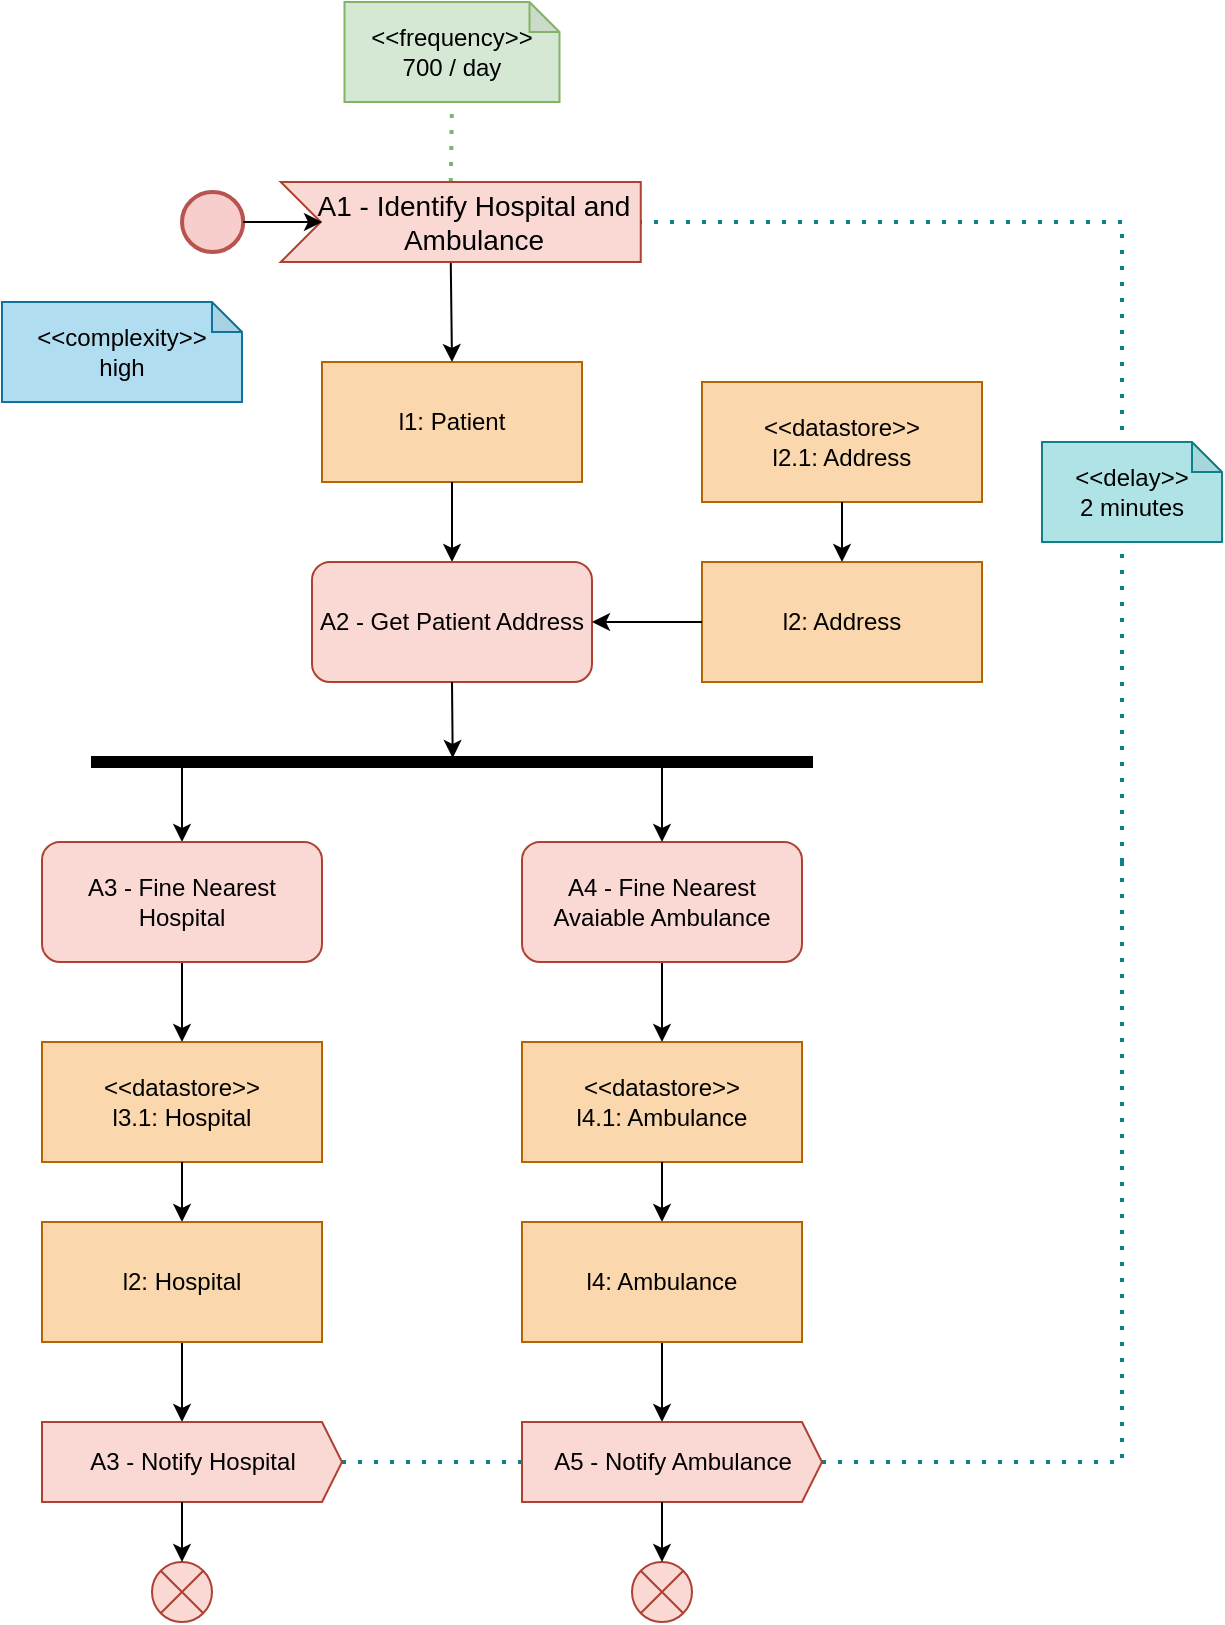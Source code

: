 <mxfile version="28.1.2">
  <diagram id="mp7AA5fZaydvVyK1DnfO" name="Pagina-1">
    <mxGraphModel dx="1034" dy="578" grid="1" gridSize="10" guides="1" tooltips="1" connect="1" arrows="1" fold="1" page="1" pageScale="1" pageWidth="827" pageHeight="1169" math="0" shadow="0">
      <root>
        <mxCell id="0" />
        <mxCell id="1" parent="0" />
        <mxCell id="Z8aD8n4TwNJiezRqmNr3-1" value="l1: Patient" style="rounded=0;whiteSpace=wrap;html=1;fillColor=#fad7ac;strokeColor=#b46504;" parent="1" vertex="1">
          <mxGeometry x="320" y="200" width="130" height="60" as="geometry" />
        </mxCell>
        <mxCell id="Z8aD8n4TwNJiezRqmNr3-2" value="" style="endArrow=classic;html=1;rounded=0;exitX=0;exitY=0;exitDx=85;exitDy=40;exitPerimeter=0;entryX=0.5;entryY=0;entryDx=0;entryDy=0;" parent="1" source="Z8aD8n4TwNJiezRqmNr3-17" target="Z8aD8n4TwNJiezRqmNr3-1" edge="1">
          <mxGeometry width="50" height="50" relative="1" as="geometry">
            <mxPoint x="390" y="280" as="sourcePoint" />
            <mxPoint x="440" y="230" as="targetPoint" />
          </mxGeometry>
        </mxCell>
        <mxCell id="Z8aD8n4TwNJiezRqmNr3-3" value="" style="endArrow=classic;html=1;rounded=0;exitX=0.5;exitY=1;exitDx=0;exitDy=0;entryX=0.5;entryY=0;entryDx=0;entryDy=0;" parent="1" source="Z8aD8n4TwNJiezRqmNr3-1" edge="1">
          <mxGeometry width="50" height="50" relative="1" as="geometry">
            <mxPoint x="390" y="280" as="sourcePoint" />
            <mxPoint x="385" y="300" as="targetPoint" />
          </mxGeometry>
        </mxCell>
        <mxCell id="Z8aD8n4TwNJiezRqmNr3-5" value="&amp;lt;&amp;lt;datastore&amp;gt;&amp;gt;&lt;div&gt;l3.1: Hospital&lt;/div&gt;" style="rounded=0;whiteSpace=wrap;html=1;fillColor=#fad7ac;strokeColor=#b46504;" parent="1" vertex="1">
          <mxGeometry x="180" y="540" width="140" height="60" as="geometry" />
        </mxCell>
        <mxCell id="Z8aD8n4TwNJiezRqmNr3-6" value="" style="endArrow=classic;html=1;rounded=0;exitX=0.5;exitY=1;exitDx=0;exitDy=0;entryX=0.5;entryY=0;entryDx=0;entryDy=0;" parent="1" source="Z8aD8n4TwNJiezRqmNr3-16" target="Z8aD8n4TwNJiezRqmNr3-5" edge="1">
          <mxGeometry width="50" height="50" relative="1" as="geometry">
            <mxPoint x="390" y="480" as="sourcePoint" />
            <mxPoint x="440" y="430" as="targetPoint" />
          </mxGeometry>
        </mxCell>
        <mxCell id="Z8aD8n4TwNJiezRqmNr3-7" value="" style="endArrow=classic;html=1;rounded=0;exitX=0.5;exitY=1;exitDx=0;exitDy=0;entryX=0;entryY=0;entryDx=70;entryDy=0;entryPerimeter=0;" parent="1" source="Z8aD8n4TwNJiezRqmNr3-25" target="4_8HvhoBxr6mqBApyU7y-1" edge="1">
          <mxGeometry width="50" height="50" relative="1" as="geometry">
            <mxPoint x="390" y="480" as="sourcePoint" />
            <mxPoint x="240" y="670" as="targetPoint" />
          </mxGeometry>
        </mxCell>
        <mxCell id="Z8aD8n4TwNJiezRqmNr3-8" value="" style="shape=sumEllipse;perimeter=ellipsePerimeter;whiteSpace=wrap;html=1;backgroundOutline=1;fillColor=#fad9d5;strokeColor=#ae4132;" parent="1" vertex="1">
          <mxGeometry x="235" y="800" width="30" height="30" as="geometry" />
        </mxCell>
        <mxCell id="Z8aD8n4TwNJiezRqmNr3-9" value="" style="endArrow=none;dashed=1;html=1;dashPattern=1 3;strokeWidth=2;rounded=0;entryX=1;entryY=0.5;entryDx=0;entryDy=0;entryPerimeter=0;fillColor=#b0e3e6;strokeColor=#0e8088;" parent="1" target="Z8aD8n4TwNJiezRqmNr3-17" edge="1">
          <mxGeometry width="50" height="50" relative="1" as="geometry">
            <mxPoint x="720" y="450" as="sourcePoint" />
            <mxPoint x="440" y="130" as="targetPoint" />
            <Array as="points">
              <mxPoint x="720" y="290" />
              <mxPoint x="720" y="130" />
            </Array>
          </mxGeometry>
        </mxCell>
        <mxCell id="Z8aD8n4TwNJiezRqmNr3-10" value="" style="endArrow=none;dashed=1;html=1;dashPattern=1 3;strokeWidth=2;rounded=0;exitX=1;exitY=0.5;exitDx=0;exitDy=0;fillColor=#b0e3e6;strokeColor=#0e8088;exitPerimeter=0;" parent="1" source="4_8HvhoBxr6mqBApyU7y-1" edge="1">
          <mxGeometry width="50" height="50" relative="1" as="geometry">
            <mxPoint x="640" y="600" as="sourcePoint" />
            <mxPoint x="720" y="450" as="targetPoint" />
            <Array as="points">
              <mxPoint x="720" y="750" />
            </Array>
          </mxGeometry>
        </mxCell>
        <mxCell id="Z8aD8n4TwNJiezRqmNr3-11" value="&amp;lt;&amp;lt;delay&amp;gt;&amp;gt;&lt;br&gt;2 minutes" style="shape=note;whiteSpace=wrap;html=1;backgroundOutline=1;darkOpacity=0.05;size=15;fillColor=#b0e3e6;strokeColor=#0e8088;" parent="1" vertex="1">
          <mxGeometry x="680" y="240" width="90" height="50" as="geometry" />
        </mxCell>
        <mxCell id="Z8aD8n4TwNJiezRqmNr3-12" value="&amp;lt;&amp;lt;frequency&amp;gt;&amp;gt;&lt;br&gt;700 / day" style="shape=note;whiteSpace=wrap;html=1;backgroundOutline=1;darkOpacity=0.05;size=15;fillColor=#d5e8d4;strokeColor=#82b366;" parent="1" vertex="1">
          <mxGeometry x="331.25" y="20" width="107.5" height="50" as="geometry" />
        </mxCell>
        <mxCell id="Z8aD8n4TwNJiezRqmNr3-13" value="" style="endArrow=none;dashed=1;html=1;dashPattern=1 3;strokeWidth=2;rounded=0;entryX=0.5;entryY=1;entryDx=0;entryDy=0;entryPerimeter=0;exitX=0;exitY=0;exitDx=85;exitDy=0;exitPerimeter=0;fillColor=#d5e8d4;strokeColor=#82b366;" parent="1" source="Z8aD8n4TwNJiezRqmNr3-17" target="Z8aD8n4TwNJiezRqmNr3-12" edge="1">
          <mxGeometry width="50" height="50" relative="1" as="geometry">
            <mxPoint x="390" y="280" as="sourcePoint" />
            <mxPoint x="440" y="230" as="targetPoint" />
            <Array as="points">
              <mxPoint x="385" y="70" />
            </Array>
          </mxGeometry>
        </mxCell>
        <mxCell id="Z8aD8n4TwNJiezRqmNr3-15" value="&amp;lt;&amp;lt;complexity&amp;gt;&amp;gt;&lt;br&gt;high" style="shape=note;whiteSpace=wrap;html=1;backgroundOutline=1;darkOpacity=0.05;size=15;fillColor=#b1ddf0;strokeColor=#10739e;" parent="1" vertex="1">
          <mxGeometry x="160" y="170" width="120" height="50" as="geometry" />
        </mxCell>
        <mxCell id="Z8aD8n4TwNJiezRqmNr3-17" value="A1 - Identify Hospital and Ambulance" style="html=1;shape=mxgraph.infographic.ribbonSimple;notch1=20;notch2=0;align=center;verticalAlign=middle;fontSize=14;fontStyle=0;fillColor=#fad9d5;flipH=0;spacingRight=0;spacingLeft=14;whiteSpace=wrap;strokeColor=#ae4132;" parent="1" vertex="1">
          <mxGeometry x="299.38" y="110" width="180" height="40" as="geometry" />
        </mxCell>
        <mxCell id="Z8aD8n4TwNJiezRqmNr3-18" value="A2 - Get Patient Address" style="rounded=1;whiteSpace=wrap;html=1;fillColor=#fad9d5;strokeColor=#ae4132;" parent="1" vertex="1">
          <mxGeometry x="315" y="300" width="140" height="60" as="geometry" />
        </mxCell>
        <mxCell id="Z8aD8n4TwNJiezRqmNr3-19" value="&amp;lt;&amp;lt;datastore&amp;gt;&amp;gt;&lt;div&gt;l2.1: Address&lt;/div&gt;" style="rounded=0;whiteSpace=wrap;html=1;fillColor=#fad7ac;strokeColor=#b46504;" parent="1" vertex="1">
          <mxGeometry x="510" y="210" width="140" height="60" as="geometry" />
        </mxCell>
        <mxCell id="Z8aD8n4TwNJiezRqmNr3-20" value="l2: Address" style="rounded=0;whiteSpace=wrap;html=1;fillColor=#fad7ac;strokeColor=#b46504;" parent="1" vertex="1">
          <mxGeometry x="510" y="300" width="140" height="60" as="geometry" />
        </mxCell>
        <mxCell id="Z8aD8n4TwNJiezRqmNr3-21" value="" style="endArrow=classic;html=1;rounded=0;exitX=0.5;exitY=1;exitDx=0;exitDy=0;entryX=0.5;entryY=0;entryDx=0;entryDy=0;" parent="1" source="Z8aD8n4TwNJiezRqmNr3-19" target="Z8aD8n4TwNJiezRqmNr3-20" edge="1">
          <mxGeometry width="50" height="50" relative="1" as="geometry">
            <mxPoint x="390" y="430" as="sourcePoint" />
            <mxPoint x="440" y="380" as="targetPoint" />
          </mxGeometry>
        </mxCell>
        <mxCell id="Z8aD8n4TwNJiezRqmNr3-22" value="" style="endArrow=classic;html=1;rounded=0;entryX=1;entryY=0.5;entryDx=0;entryDy=0;exitX=0;exitY=0.5;exitDx=0;exitDy=0;" parent="1" source="Z8aD8n4TwNJiezRqmNr3-20" target="Z8aD8n4TwNJiezRqmNr3-18" edge="1">
          <mxGeometry width="50" height="50" relative="1" as="geometry">
            <mxPoint x="390" y="430" as="sourcePoint" />
            <mxPoint x="440" y="380" as="targetPoint" />
          </mxGeometry>
        </mxCell>
        <mxCell id="Z8aD8n4TwNJiezRqmNr3-23" value="" style="html=1;points=[];perimeter=orthogonalPerimeter;fillColor=strokeColor;rotation=90;" parent="1" vertex="1">
          <mxGeometry x="382.5" y="220" width="5" height="360" as="geometry" />
        </mxCell>
        <mxCell id="Z8aD8n4TwNJiezRqmNr3-26" value="" style="endArrow=classic;html=1;rounded=0;exitX=0.5;exitY=1;exitDx=0;exitDy=0;entryX=0.5;entryY=0;entryDx=0;entryDy=0;" parent="1" source="Z8aD8n4TwNJiezRqmNr3-5" target="Z8aD8n4TwNJiezRqmNr3-25" edge="1">
          <mxGeometry width="50" height="50" relative="1" as="geometry">
            <mxPoint x="250" y="600" as="sourcePoint" />
            <mxPoint x="250" y="750" as="targetPoint" />
          </mxGeometry>
        </mxCell>
        <mxCell id="Z8aD8n4TwNJiezRqmNr3-25" value="l2: Hospital" style="rounded=0;whiteSpace=wrap;html=1;fillColor=#fad7ac;strokeColor=#b46504;" parent="1" vertex="1">
          <mxGeometry x="180" y="630" width="140" height="60" as="geometry" />
        </mxCell>
        <mxCell id="4_8HvhoBxr6mqBApyU7y-1" value="A3 - Notify Hospital" style="html=1;shadow=0;dashed=0;align=center;verticalAlign=middle;shape=mxgraph.arrows2.arrow;dy=0;dx=10;notch=0;fillColor=#fad9d5;strokeColor=#ae4132;" parent="1" vertex="1">
          <mxGeometry x="180" y="730" width="150" height="40" as="geometry" />
        </mxCell>
        <mxCell id="4_8HvhoBxr6mqBApyU7y-3" value="" style="endArrow=classic;html=1;rounded=0;exitX=0;exitY=0;exitDx=70;exitDy=40;entryX=0.5;entryY=0;entryDx=0;entryDy=0;exitPerimeter=0;" parent="1" source="4_8HvhoBxr6mqBApyU7y-1" target="Z8aD8n4TwNJiezRqmNr3-8" edge="1">
          <mxGeometry width="50" height="50" relative="1" as="geometry">
            <mxPoint x="350" y="820" as="sourcePoint" />
            <mxPoint x="350" y="860" as="targetPoint" />
          </mxGeometry>
        </mxCell>
        <mxCell id="4_8HvhoBxr6mqBApyU7y-4" value="" style="endArrow=classic;html=1;rounded=0;" parent="1" edge="1">
          <mxGeometry width="50" height="50" relative="1" as="geometry">
            <mxPoint x="250" y="400" as="sourcePoint" />
            <mxPoint x="250" y="440" as="targetPoint" />
          </mxGeometry>
        </mxCell>
        <mxCell id="4_8HvhoBxr6mqBApyU7y-5" value="&amp;lt;&amp;lt;datastore&amp;gt;&amp;gt;&lt;div&gt;l4.1: Ambulance&lt;/div&gt;" style="rounded=0;whiteSpace=wrap;html=1;fillColor=#fad7ac;strokeColor=#b46504;" parent="1" vertex="1">
          <mxGeometry x="420" y="540" width="140" height="60" as="geometry" />
        </mxCell>
        <mxCell id="4_8HvhoBxr6mqBApyU7y-6" value="" style="endArrow=classic;html=1;rounded=0;exitX=0.5;exitY=1;exitDx=0;exitDy=0;entryX=0.5;entryY=0;entryDx=0;entryDy=0;" parent="1" source="4_8HvhoBxr6mqBApyU7y-9" target="4_8HvhoBxr6mqBApyU7y-5" edge="1">
          <mxGeometry width="50" height="50" relative="1" as="geometry">
            <mxPoint x="630" y="480" as="sourcePoint" />
            <mxPoint x="680" y="430" as="targetPoint" />
          </mxGeometry>
        </mxCell>
        <mxCell id="4_8HvhoBxr6mqBApyU7y-7" value="" style="endArrow=classic;html=1;rounded=0;exitX=0.5;exitY=1;exitDx=0;exitDy=0;entryX=0;entryY=0;entryDx=70;entryDy=0;entryPerimeter=0;" parent="1" source="4_8HvhoBxr6mqBApyU7y-11" target="4_8HvhoBxr6mqBApyU7y-12" edge="1">
          <mxGeometry width="50" height="50" relative="1" as="geometry">
            <mxPoint x="630" y="480" as="sourcePoint" />
            <mxPoint x="480" y="670" as="targetPoint" />
          </mxGeometry>
        </mxCell>
        <mxCell id="4_8HvhoBxr6mqBApyU7y-8" value="" style="shape=sumEllipse;perimeter=ellipsePerimeter;whiteSpace=wrap;html=1;backgroundOutline=1;fillColor=#fad9d5;strokeColor=#ae4132;" parent="1" vertex="1">
          <mxGeometry x="475" y="800" width="30" height="30" as="geometry" />
        </mxCell>
        <mxCell id="4_8HvhoBxr6mqBApyU7y-9" value="A4 - Fine Nearest Avaiable Ambulance" style="rounded=1;whiteSpace=wrap;html=1;fillColor=#fad9d5;strokeColor=#ae4132;" parent="1" vertex="1">
          <mxGeometry x="420" y="440" width="140" height="60" as="geometry" />
        </mxCell>
        <mxCell id="4_8HvhoBxr6mqBApyU7y-10" value="" style="endArrow=classic;html=1;rounded=0;exitX=0.5;exitY=1;exitDx=0;exitDy=0;entryX=0.5;entryY=0;entryDx=0;entryDy=0;" parent="1" source="4_8HvhoBxr6mqBApyU7y-5" target="4_8HvhoBxr6mqBApyU7y-11" edge="1">
          <mxGeometry width="50" height="50" relative="1" as="geometry">
            <mxPoint x="490" y="600" as="sourcePoint" />
            <mxPoint x="490" y="750" as="targetPoint" />
          </mxGeometry>
        </mxCell>
        <mxCell id="4_8HvhoBxr6mqBApyU7y-11" value="l4: Ambulance" style="rounded=0;whiteSpace=wrap;html=1;fillColor=#fad7ac;strokeColor=#b46504;" parent="1" vertex="1">
          <mxGeometry x="420" y="630" width="140" height="60" as="geometry" />
        </mxCell>
        <mxCell id="4_8HvhoBxr6mqBApyU7y-12" value="A5 - Notify Ambulance" style="html=1;shadow=0;dashed=0;align=center;verticalAlign=middle;shape=mxgraph.arrows2.arrow;dy=0;dx=10;notch=0;fillColor=#fad9d5;strokeColor=#ae4132;" parent="1" vertex="1">
          <mxGeometry x="420" y="730" width="150" height="40" as="geometry" />
        </mxCell>
        <mxCell id="4_8HvhoBxr6mqBApyU7y-13" value="" style="endArrow=classic;html=1;rounded=0;exitX=0;exitY=0;exitDx=70;exitDy=40;entryX=0.5;entryY=0;entryDx=0;entryDy=0;exitPerimeter=0;" parent="1" source="4_8HvhoBxr6mqBApyU7y-12" target="4_8HvhoBxr6mqBApyU7y-8" edge="1">
          <mxGeometry width="50" height="50" relative="1" as="geometry">
            <mxPoint x="590" y="820" as="sourcePoint" />
            <mxPoint x="590" y="860" as="targetPoint" />
          </mxGeometry>
        </mxCell>
        <mxCell id="4_8HvhoBxr6mqBApyU7y-14" value="" style="endArrow=classic;html=1;rounded=0;entryX=0.5;entryY=0;entryDx=0;entryDy=0;" parent="1" target="4_8HvhoBxr6mqBApyU7y-9" edge="1">
          <mxGeometry width="50" height="50" relative="1" as="geometry">
            <mxPoint x="490" y="400" as="sourcePoint" />
            <mxPoint x="490" y="440" as="targetPoint" />
          </mxGeometry>
        </mxCell>
        <mxCell id="4_8HvhoBxr6mqBApyU7y-15" value="" style="endArrow=classic;html=1;rounded=0;exitX=0.5;exitY=1;exitDx=0;exitDy=0;entryX=0.1;entryY=0.499;entryDx=0;entryDy=0;entryPerimeter=0;" parent="1" source="Z8aD8n4TwNJiezRqmNr3-18" target="Z8aD8n4TwNJiezRqmNr3-23" edge="1">
          <mxGeometry width="50" height="50" relative="1" as="geometry">
            <mxPoint x="380" y="380" as="sourcePoint" />
            <mxPoint x="380" y="420" as="targetPoint" />
          </mxGeometry>
        </mxCell>
        <mxCell id="Z8aD8n4TwNJiezRqmNr3-16" value="A3 - Fine Nearest Hospital" style="rounded=1;whiteSpace=wrap;html=1;fillColor=#fad9d5;strokeColor=#ae4132;" parent="1" vertex="1">
          <mxGeometry x="180" y="440" width="140" height="60" as="geometry" />
        </mxCell>
        <mxCell id="ZM4gkik_XTs_bLLjO84e-1" value="" style="strokeWidth=2;html=1;shape=mxgraph.flowchart.start_2;whiteSpace=wrap;fillColor=#f8cecc;strokeColor=#b85450;" vertex="1" parent="1">
          <mxGeometry x="250" y="115" width="30.62" height="30" as="geometry" />
        </mxCell>
        <mxCell id="ZM4gkik_XTs_bLLjO84e-2" value="" style="endArrow=classic;html=1;rounded=0;exitX=1;exitY=0.5;exitDx=0;exitDy=0;exitPerimeter=0;entryX=0;entryY=0;entryDx=20;entryDy=20;entryPerimeter=0;" edge="1" parent="1" source="ZM4gkik_XTs_bLLjO84e-1">
          <mxGeometry width="50" height="50" relative="1" as="geometry">
            <mxPoint x="235.62" y="120" as="sourcePoint" />
            <mxPoint x="320" y="130" as="targetPoint" />
          </mxGeometry>
        </mxCell>
      </root>
    </mxGraphModel>
  </diagram>
</mxfile>
